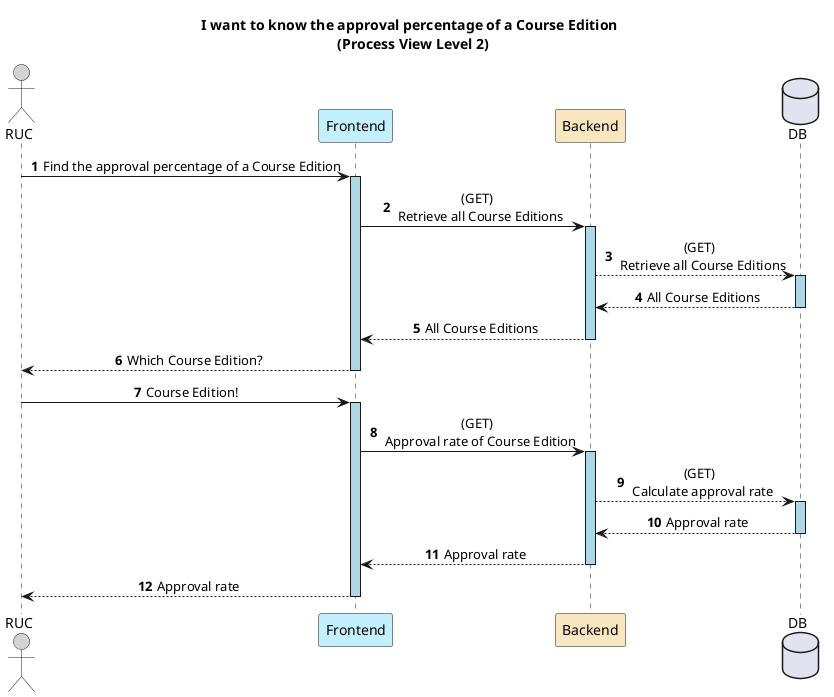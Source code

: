 @startuml
autonumber
skinparam sequenceMessageAlign center
skinparam sequenceLifeLineBackgroundColor lightblue
title: I want to know the approval percentage of a Course Edition \n (Process View Level 2)
actor RUC as RUC #lightgrey

participant "Frontend" as FE #application
participant "Backend" as BE #strategy
database DB


RUC -> FE : Find the approval percentage of a Course Edition
activate FE
FE -> BE : (GET) \n Retrieve all Course Editions
activate BE
BE --> DB : (GET) \n Retrieve all Course Editions
activate DB
DB --> BE : All Course Editions
deactivate DB
BE --> FE : All Course Editions
deactivate BE
FE --> RUC : Which Course Edition?
deactivate FE

RUC -> FE: Course Edition!
activate FE
FE -> BE : (GET) \n Approval rate of Course Edition
activate BE
BE --> DB : (GET) \n Calculate approval rate
activate DB
DB --> BE :Approval rate
deactivate DB
BE --> FE : Approval rate
deactivate BE
FE --> RUC : Approval rate
deactivate FE


@enduml
